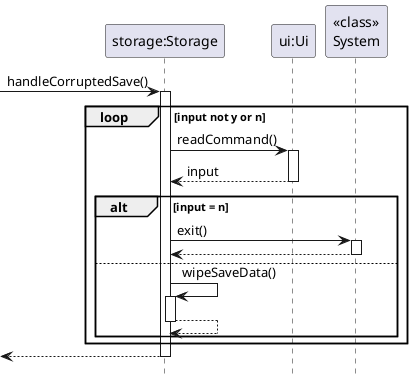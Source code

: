 @startuml
'https://plantuml.com/sequence-diagram

hide footbox
participant Storage as "storage:Storage"
participant UI as "ui:Ui"
participant System as "<<class>>\nSystem"

[-> Storage ++:handleCorruptedSave()
loop input not y or n
    Storage -> UI ++:readCommand()
    UI --> Storage --: input
    alt input = n
        Storage -> System ++: exit()
        return
    else
        Storage -> Storage ++: wipeSaveData()
        return
    end
end
return

@enduml